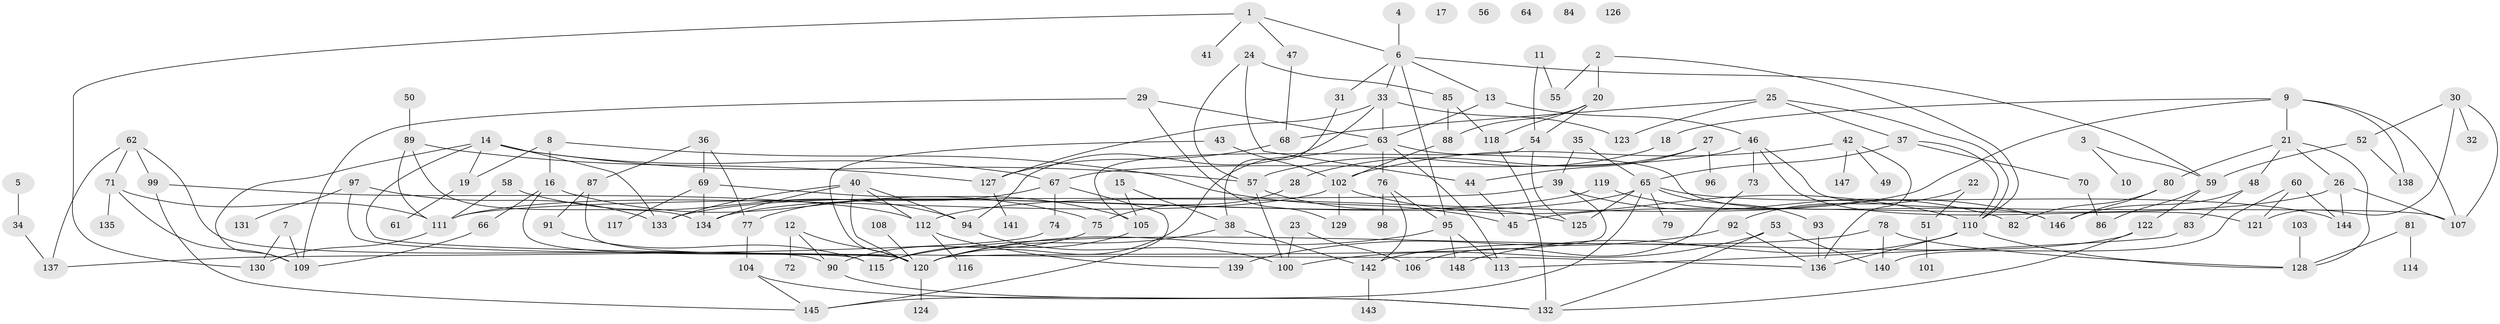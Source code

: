 // coarse degree distribution, {5: 0.11594202898550725, 6: 0.11594202898550725, 4: 0.15942028985507245, 3: 0.2608695652173913, 2: 0.14492753623188406, 9: 0.043478260869565216, 8: 0.028985507246376812, 7: 0.057971014492753624, 1: 0.07246376811594203}
// Generated by graph-tools (version 1.1) at 2025/35/03/04/25 23:35:56]
// undirected, 148 vertices, 219 edges
graph export_dot {
  node [color=gray90,style=filled];
  1;
  2;
  3;
  4;
  5;
  6;
  7;
  8;
  9;
  10;
  11;
  12;
  13;
  14;
  15;
  16;
  17;
  18;
  19;
  20;
  21;
  22;
  23;
  24;
  25;
  26;
  27;
  28;
  29;
  30;
  31;
  32;
  33;
  34;
  35;
  36;
  37;
  38;
  39;
  40;
  41;
  42;
  43;
  44;
  45;
  46;
  47;
  48;
  49;
  50;
  51;
  52;
  53;
  54;
  55;
  56;
  57;
  58;
  59;
  60;
  61;
  62;
  63;
  64;
  65;
  66;
  67;
  68;
  69;
  70;
  71;
  72;
  73;
  74;
  75;
  76;
  77;
  78;
  79;
  80;
  81;
  82;
  83;
  84;
  85;
  86;
  87;
  88;
  89;
  90;
  91;
  92;
  93;
  94;
  95;
  96;
  97;
  98;
  99;
  100;
  101;
  102;
  103;
  104;
  105;
  106;
  107;
  108;
  109;
  110;
  111;
  112;
  113;
  114;
  115;
  116;
  117;
  118;
  119;
  120;
  121;
  122;
  123;
  124;
  125;
  126;
  127;
  128;
  129;
  130;
  131;
  132;
  133;
  134;
  135;
  136;
  137;
  138;
  139;
  140;
  141;
  142;
  143;
  144;
  145;
  146;
  147;
  148;
  1 -- 6;
  1 -- 41;
  1 -- 47;
  1 -- 130;
  2 -- 20;
  2 -- 55;
  2 -- 110;
  3 -- 10;
  3 -- 59;
  4 -- 6;
  5 -- 34;
  6 -- 13;
  6 -- 31;
  6 -- 33;
  6 -- 59;
  6 -- 95;
  7 -- 109;
  7 -- 130;
  8 -- 16;
  8 -- 19;
  8 -- 45;
  9 -- 18;
  9 -- 21;
  9 -- 107;
  9 -- 112;
  9 -- 138;
  11 -- 54;
  11 -- 55;
  12 -- 72;
  12 -- 90;
  12 -- 120;
  13 -- 46;
  13 -- 63;
  14 -- 19;
  14 -- 57;
  14 -- 67;
  14 -- 109;
  14 -- 133;
  14 -- 136;
  15 -- 38;
  15 -- 105;
  16 -- 66;
  16 -- 75;
  16 -- 115;
  18 -- 57;
  19 -- 61;
  20 -- 54;
  20 -- 88;
  20 -- 118;
  21 -- 26;
  21 -- 48;
  21 -- 80;
  21 -- 128;
  22 -- 51;
  22 -- 92;
  23 -- 100;
  23 -- 106;
  24 -- 44;
  24 -- 57;
  24 -- 85;
  25 -- 37;
  25 -- 68;
  25 -- 110;
  25 -- 123;
  26 -- 45;
  26 -- 107;
  26 -- 144;
  27 -- 28;
  27 -- 44;
  27 -- 96;
  28 -- 75;
  29 -- 63;
  29 -- 109;
  29 -- 129;
  30 -- 32;
  30 -- 52;
  30 -- 107;
  30 -- 121;
  31 -- 38;
  33 -- 63;
  33 -- 94;
  33 -- 123;
  33 -- 127;
  34 -- 137;
  35 -- 39;
  35 -- 65;
  36 -- 69;
  36 -- 77;
  36 -- 87;
  37 -- 65;
  37 -- 70;
  37 -- 110;
  38 -- 120;
  38 -- 142;
  39 -- 82;
  39 -- 111;
  39 -- 120;
  40 -- 94;
  40 -- 112;
  40 -- 120;
  40 -- 133;
  40 -- 134;
  42 -- 49;
  42 -- 102;
  42 -- 136;
  42 -- 147;
  43 -- 102;
  43 -- 120;
  44 -- 45;
  46 -- 67;
  46 -- 73;
  46 -- 107;
  46 -- 121;
  47 -- 68;
  48 -- 83;
  48 -- 146;
  50 -- 89;
  51 -- 101;
  52 -- 59;
  52 -- 138;
  53 -- 100;
  53 -- 132;
  53 -- 140;
  54 -- 105;
  54 -- 125;
  57 -- 100;
  57 -- 125;
  58 -- 94;
  58 -- 111;
  59 -- 86;
  59 -- 122;
  60 -- 121;
  60 -- 140;
  60 -- 144;
  62 -- 71;
  62 -- 90;
  62 -- 99;
  62 -- 137;
  63 -- 76;
  63 -- 113;
  63 -- 120;
  63 -- 146;
  65 -- 79;
  65 -- 93;
  65 -- 125;
  65 -- 134;
  65 -- 144;
  65 -- 145;
  66 -- 109;
  67 -- 74;
  67 -- 77;
  67 -- 145;
  68 -- 127;
  69 -- 105;
  69 -- 117;
  69 -- 134;
  70 -- 86;
  71 -- 109;
  71 -- 111;
  71 -- 135;
  73 -- 106;
  74 -- 137;
  75 -- 90;
  76 -- 95;
  76 -- 98;
  76 -- 142;
  77 -- 104;
  78 -- 115;
  78 -- 128;
  78 -- 140;
  80 -- 82;
  80 -- 146;
  81 -- 114;
  81 -- 128;
  83 -- 113;
  85 -- 88;
  85 -- 118;
  87 -- 91;
  87 -- 120;
  88 -- 102;
  89 -- 111;
  89 -- 127;
  89 -- 134;
  90 -- 132;
  91 -- 115;
  92 -- 136;
  92 -- 139;
  93 -- 136;
  94 -- 100;
  95 -- 113;
  95 -- 120;
  95 -- 148;
  97 -- 120;
  97 -- 131;
  97 -- 133;
  99 -- 112;
  99 -- 145;
  102 -- 110;
  102 -- 111;
  102 -- 129;
  103 -- 128;
  104 -- 132;
  104 -- 145;
  105 -- 115;
  108 -- 120;
  110 -- 128;
  110 -- 136;
  110 -- 148;
  111 -- 130;
  112 -- 116;
  112 -- 139;
  118 -- 132;
  119 -- 133;
  119 -- 146;
  120 -- 124;
  122 -- 132;
  122 -- 142;
  127 -- 141;
  142 -- 143;
}
